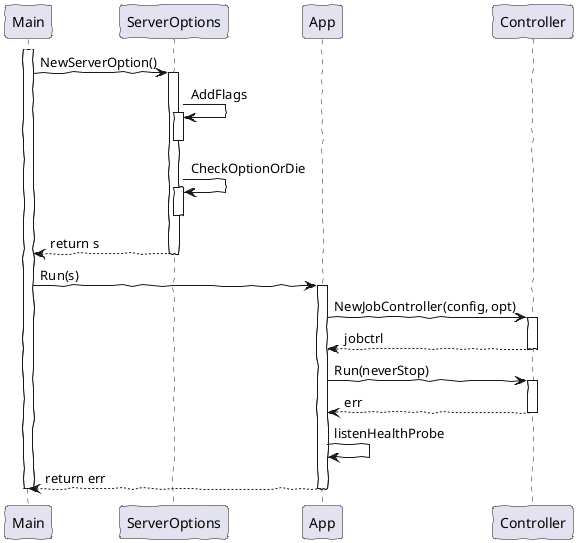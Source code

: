 @startuml
skinparam handwritten true

participant Main as Main
participant ServerOptions as SrvOpt
participant App as app
participant Controller as controller

activate Main
Main -> SrvOpt : NewServerOption()
activate SrvOpt
SrvOpt -> SrvOpt: AddFlags
activate SrvOpt
deactivate SrvOpt
SrvOpt -> SrvOpt: CheckOptionOrDie
activate SrvOpt
deactivate SrvOpt
SrvOpt --> Main : return s
deactivate SrvOpt

Main-> app : Run(s) 
activate app
app -> controller : NewJobController(config, opt)
activate controller
controller --> app: jobctrl
deactivate
app -> controller : Run(neverStop)
activate controller
controller --> app: err
deactivate controller
app -> app : listenHealthProbe 
app --> Main : return err
deactivate app
deactivate Main
@enduml
